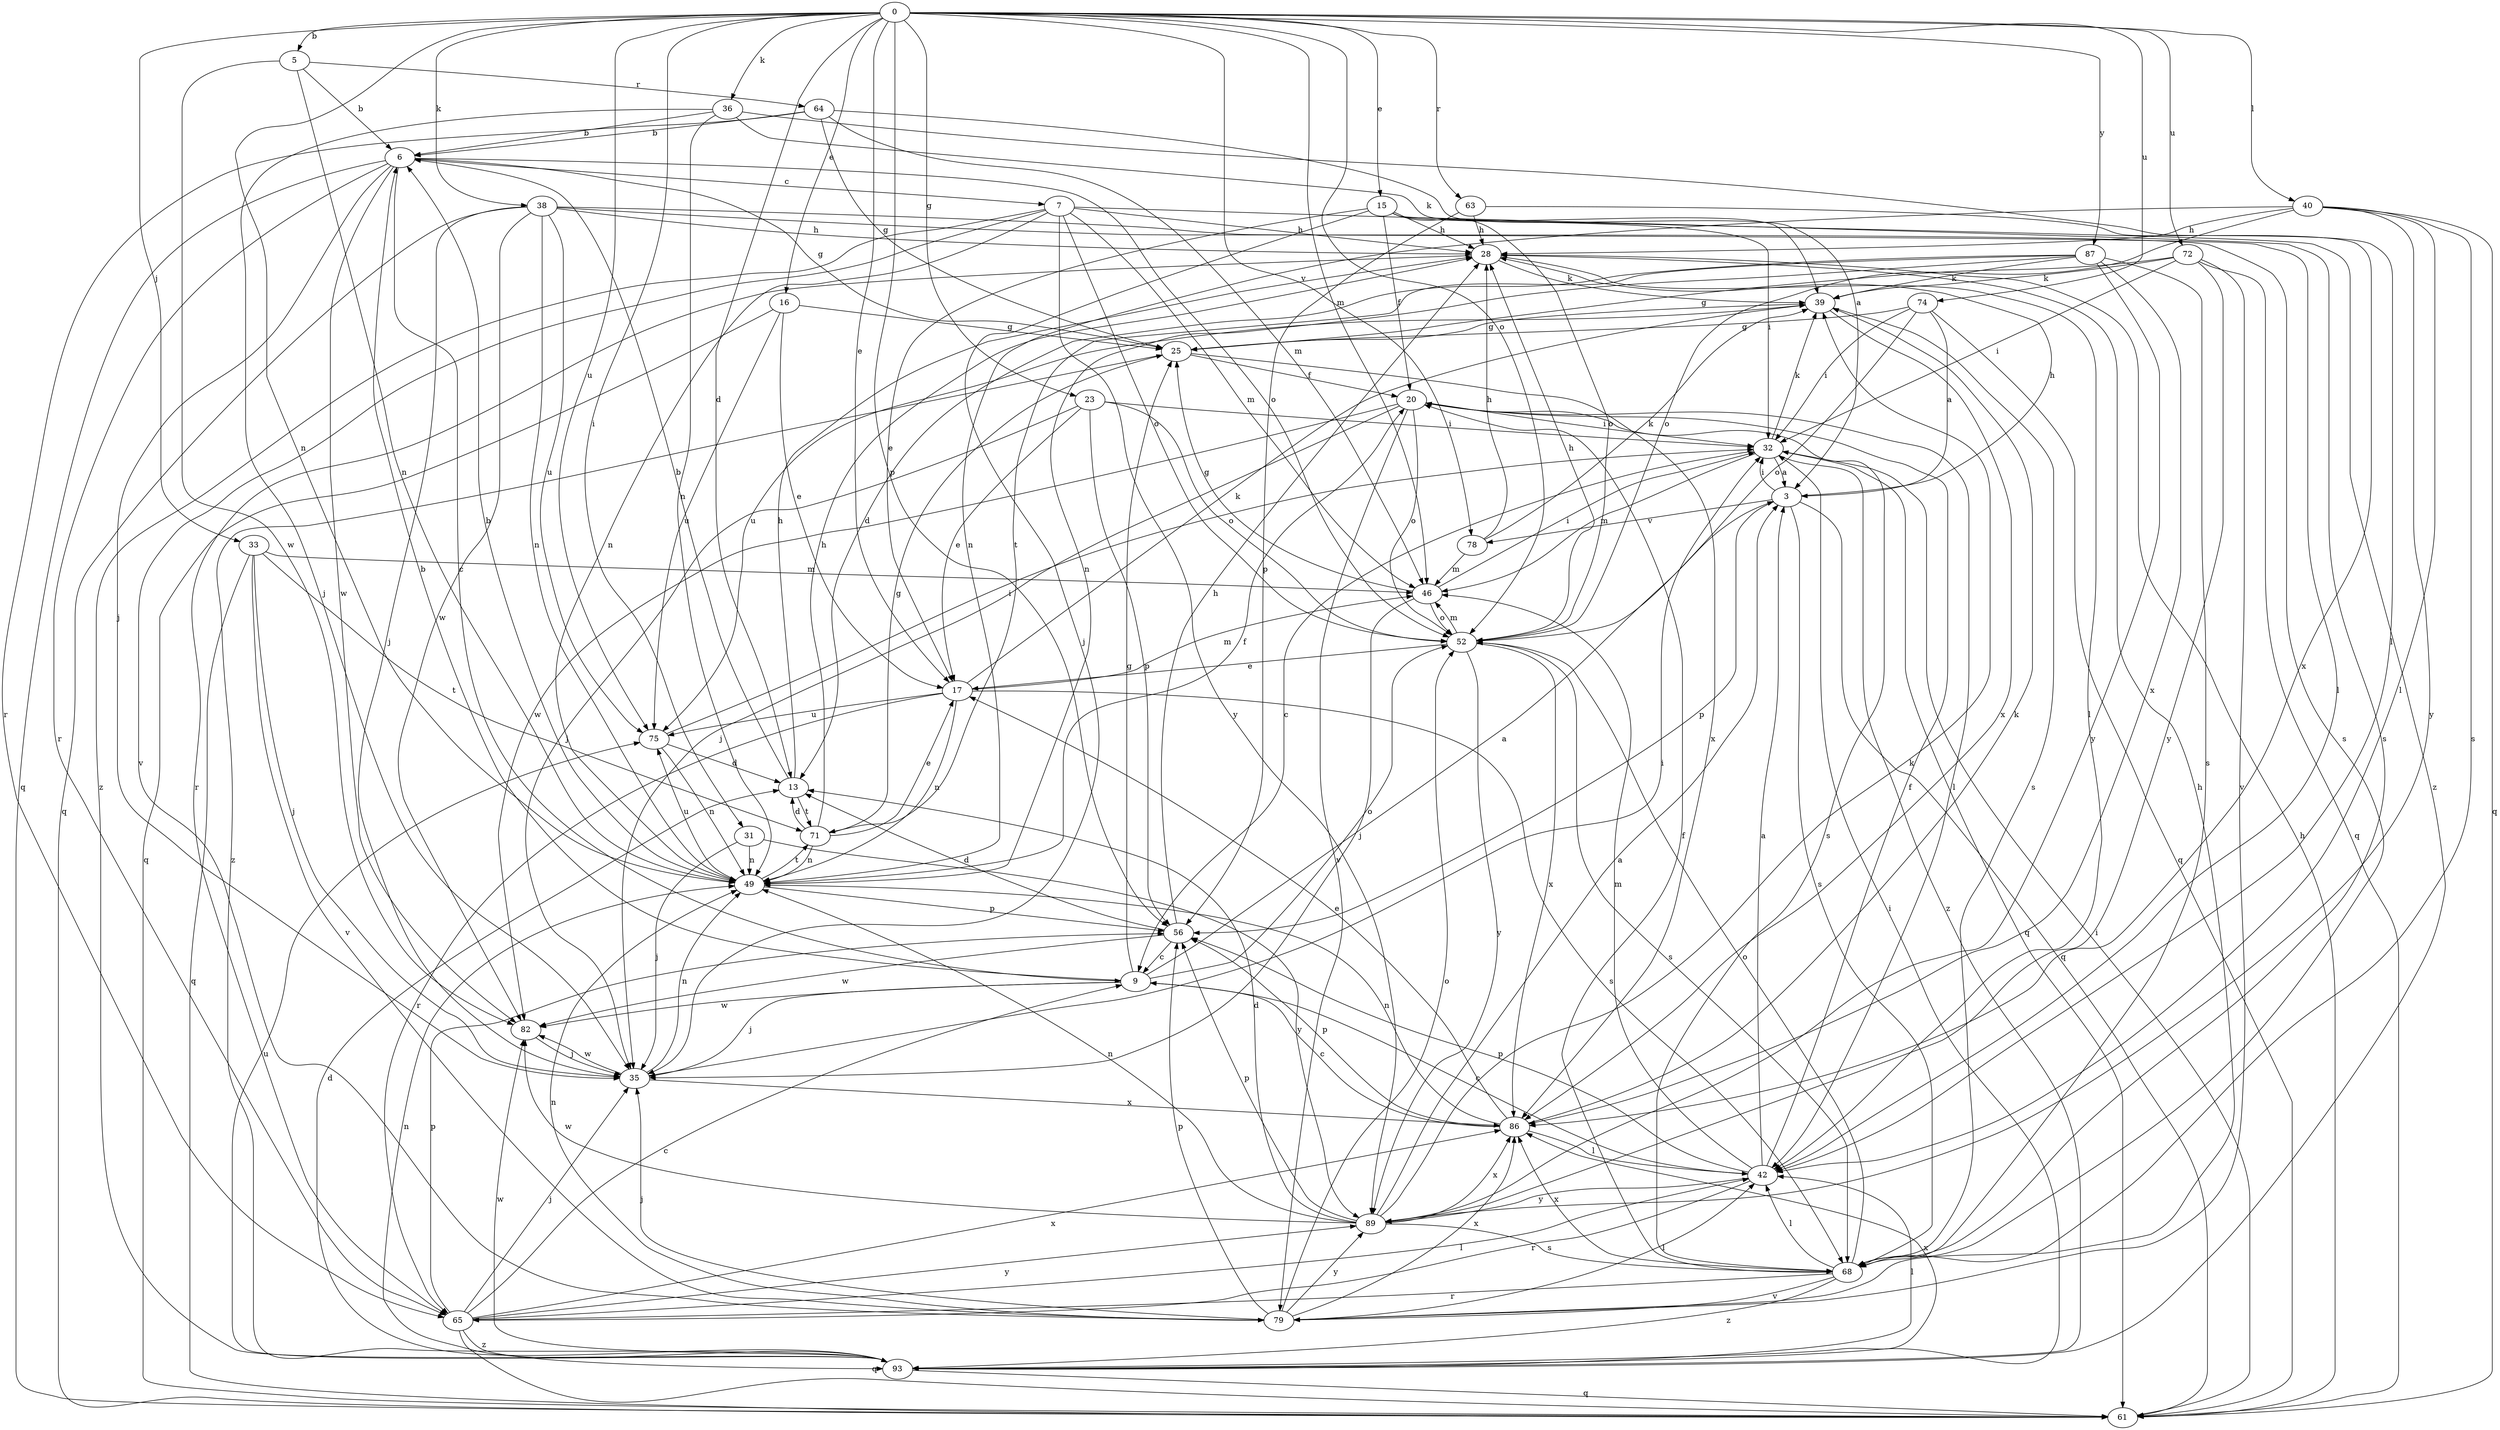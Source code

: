 strict digraph  {
0;
3;
5;
6;
7;
9;
13;
15;
16;
17;
20;
23;
25;
28;
31;
32;
33;
35;
36;
38;
39;
40;
42;
46;
49;
52;
56;
61;
63;
64;
65;
68;
71;
72;
74;
75;
78;
79;
82;
86;
87;
89;
93;
0 -> 5  [label=b];
0 -> 13  [label=d];
0 -> 15  [label=e];
0 -> 16  [label=e];
0 -> 17  [label=e];
0 -> 23  [label=g];
0 -> 31  [label=i];
0 -> 33  [label=j];
0 -> 36  [label=k];
0 -> 38  [label=k];
0 -> 40  [label=l];
0 -> 46  [label=m];
0 -> 49  [label=n];
0 -> 52  [label=o];
0 -> 56  [label=p];
0 -> 63  [label=r];
0 -> 72  [label=u];
0 -> 74  [label=u];
0 -> 75  [label=u];
0 -> 78  [label=v];
0 -> 87  [label=y];
3 -> 28  [label=h];
3 -> 32  [label=i];
3 -> 56  [label=p];
3 -> 61  [label=q];
3 -> 68  [label=s];
3 -> 78  [label=v];
5 -> 6  [label=b];
5 -> 49  [label=n];
5 -> 64  [label=r];
5 -> 82  [label=w];
6 -> 7  [label=c];
6 -> 9  [label=c];
6 -> 25  [label=g];
6 -> 35  [label=j];
6 -> 52  [label=o];
6 -> 61  [label=q];
6 -> 65  [label=r];
6 -> 82  [label=w];
7 -> 28  [label=h];
7 -> 46  [label=m];
7 -> 49  [label=n];
7 -> 52  [label=o];
7 -> 68  [label=s];
7 -> 79  [label=v];
7 -> 89  [label=y];
7 -> 93  [label=z];
9 -> 3  [label=a];
9 -> 6  [label=b];
9 -> 25  [label=g];
9 -> 35  [label=j];
9 -> 52  [label=o];
9 -> 82  [label=w];
13 -> 6  [label=b];
13 -> 28  [label=h];
13 -> 71  [label=t];
15 -> 17  [label=e];
15 -> 20  [label=f];
15 -> 28  [label=h];
15 -> 32  [label=i];
15 -> 35  [label=j];
15 -> 52  [label=o];
15 -> 93  [label=z];
16 -> 17  [label=e];
16 -> 25  [label=g];
16 -> 61  [label=q];
16 -> 75  [label=u];
17 -> 39  [label=k];
17 -> 46  [label=m];
17 -> 49  [label=n];
17 -> 65  [label=r];
17 -> 68  [label=s];
17 -> 75  [label=u];
20 -> 32  [label=i];
20 -> 35  [label=j];
20 -> 42  [label=l];
20 -> 52  [label=o];
20 -> 68  [label=s];
20 -> 79  [label=v];
20 -> 82  [label=w];
23 -> 17  [label=e];
23 -> 32  [label=i];
23 -> 35  [label=j];
23 -> 52  [label=o];
23 -> 56  [label=p];
25 -> 20  [label=f];
25 -> 86  [label=x];
25 -> 93  [label=z];
28 -> 39  [label=k];
28 -> 42  [label=l];
28 -> 65  [label=r];
31 -> 35  [label=j];
31 -> 49  [label=n];
31 -> 89  [label=y];
32 -> 3  [label=a];
32 -> 9  [label=c];
32 -> 39  [label=k];
32 -> 46  [label=m];
32 -> 61  [label=q];
32 -> 93  [label=z];
33 -> 35  [label=j];
33 -> 46  [label=m];
33 -> 61  [label=q];
33 -> 71  [label=t];
33 -> 79  [label=v];
35 -> 32  [label=i];
35 -> 49  [label=n];
35 -> 82  [label=w];
35 -> 86  [label=x];
36 -> 6  [label=b];
36 -> 35  [label=j];
36 -> 39  [label=k];
36 -> 42  [label=l];
36 -> 49  [label=n];
38 -> 28  [label=h];
38 -> 35  [label=j];
38 -> 42  [label=l];
38 -> 49  [label=n];
38 -> 61  [label=q];
38 -> 68  [label=s];
38 -> 75  [label=u];
38 -> 82  [label=w];
39 -> 25  [label=g];
39 -> 68  [label=s];
39 -> 75  [label=u];
39 -> 86  [label=x];
40 -> 28  [label=h];
40 -> 42  [label=l];
40 -> 49  [label=n];
40 -> 52  [label=o];
40 -> 61  [label=q];
40 -> 68  [label=s];
40 -> 89  [label=y];
42 -> 3  [label=a];
42 -> 9  [label=c];
42 -> 20  [label=f];
42 -> 46  [label=m];
42 -> 56  [label=p];
42 -> 65  [label=r];
42 -> 89  [label=y];
46 -> 25  [label=g];
46 -> 32  [label=i];
46 -> 35  [label=j];
46 -> 52  [label=o];
49 -> 6  [label=b];
49 -> 20  [label=f];
49 -> 56  [label=p];
49 -> 71  [label=t];
49 -> 75  [label=u];
52 -> 17  [label=e];
52 -> 28  [label=h];
52 -> 46  [label=m];
52 -> 68  [label=s];
52 -> 86  [label=x];
52 -> 89  [label=y];
56 -> 9  [label=c];
56 -> 13  [label=d];
56 -> 28  [label=h];
56 -> 82  [label=w];
61 -> 28  [label=h];
61 -> 32  [label=i];
63 -> 28  [label=h];
63 -> 56  [label=p];
63 -> 86  [label=x];
64 -> 3  [label=a];
64 -> 6  [label=b];
64 -> 25  [label=g];
64 -> 46  [label=m];
64 -> 65  [label=r];
65 -> 9  [label=c];
65 -> 35  [label=j];
65 -> 42  [label=l];
65 -> 56  [label=p];
65 -> 61  [label=q];
65 -> 86  [label=x];
65 -> 89  [label=y];
65 -> 93  [label=z];
68 -> 20  [label=f];
68 -> 42  [label=l];
68 -> 52  [label=o];
68 -> 65  [label=r];
68 -> 79  [label=v];
68 -> 86  [label=x];
68 -> 93  [label=z];
71 -> 13  [label=d];
71 -> 17  [label=e];
71 -> 25  [label=g];
71 -> 28  [label=h];
71 -> 49  [label=n];
72 -> 25  [label=g];
72 -> 32  [label=i];
72 -> 39  [label=k];
72 -> 61  [label=q];
72 -> 79  [label=v];
72 -> 89  [label=y];
74 -> 3  [label=a];
74 -> 25  [label=g];
74 -> 32  [label=i];
74 -> 52  [label=o];
74 -> 61  [label=q];
75 -> 13  [label=d];
75 -> 32  [label=i];
75 -> 49  [label=n];
78 -> 28  [label=h];
78 -> 39  [label=k];
78 -> 46  [label=m];
79 -> 28  [label=h];
79 -> 35  [label=j];
79 -> 42  [label=l];
79 -> 49  [label=n];
79 -> 52  [label=o];
79 -> 56  [label=p];
79 -> 86  [label=x];
79 -> 89  [label=y];
82 -> 35  [label=j];
86 -> 9  [label=c];
86 -> 17  [label=e];
86 -> 39  [label=k];
86 -> 42  [label=l];
86 -> 49  [label=n];
86 -> 56  [label=p];
87 -> 13  [label=d];
87 -> 39  [label=k];
87 -> 49  [label=n];
87 -> 68  [label=s];
87 -> 71  [label=t];
87 -> 86  [label=x];
87 -> 89  [label=y];
89 -> 3  [label=a];
89 -> 13  [label=d];
89 -> 39  [label=k];
89 -> 49  [label=n];
89 -> 56  [label=p];
89 -> 68  [label=s];
89 -> 82  [label=w];
89 -> 86  [label=x];
93 -> 13  [label=d];
93 -> 32  [label=i];
93 -> 42  [label=l];
93 -> 49  [label=n];
93 -> 61  [label=q];
93 -> 75  [label=u];
93 -> 82  [label=w];
93 -> 86  [label=x];
}
